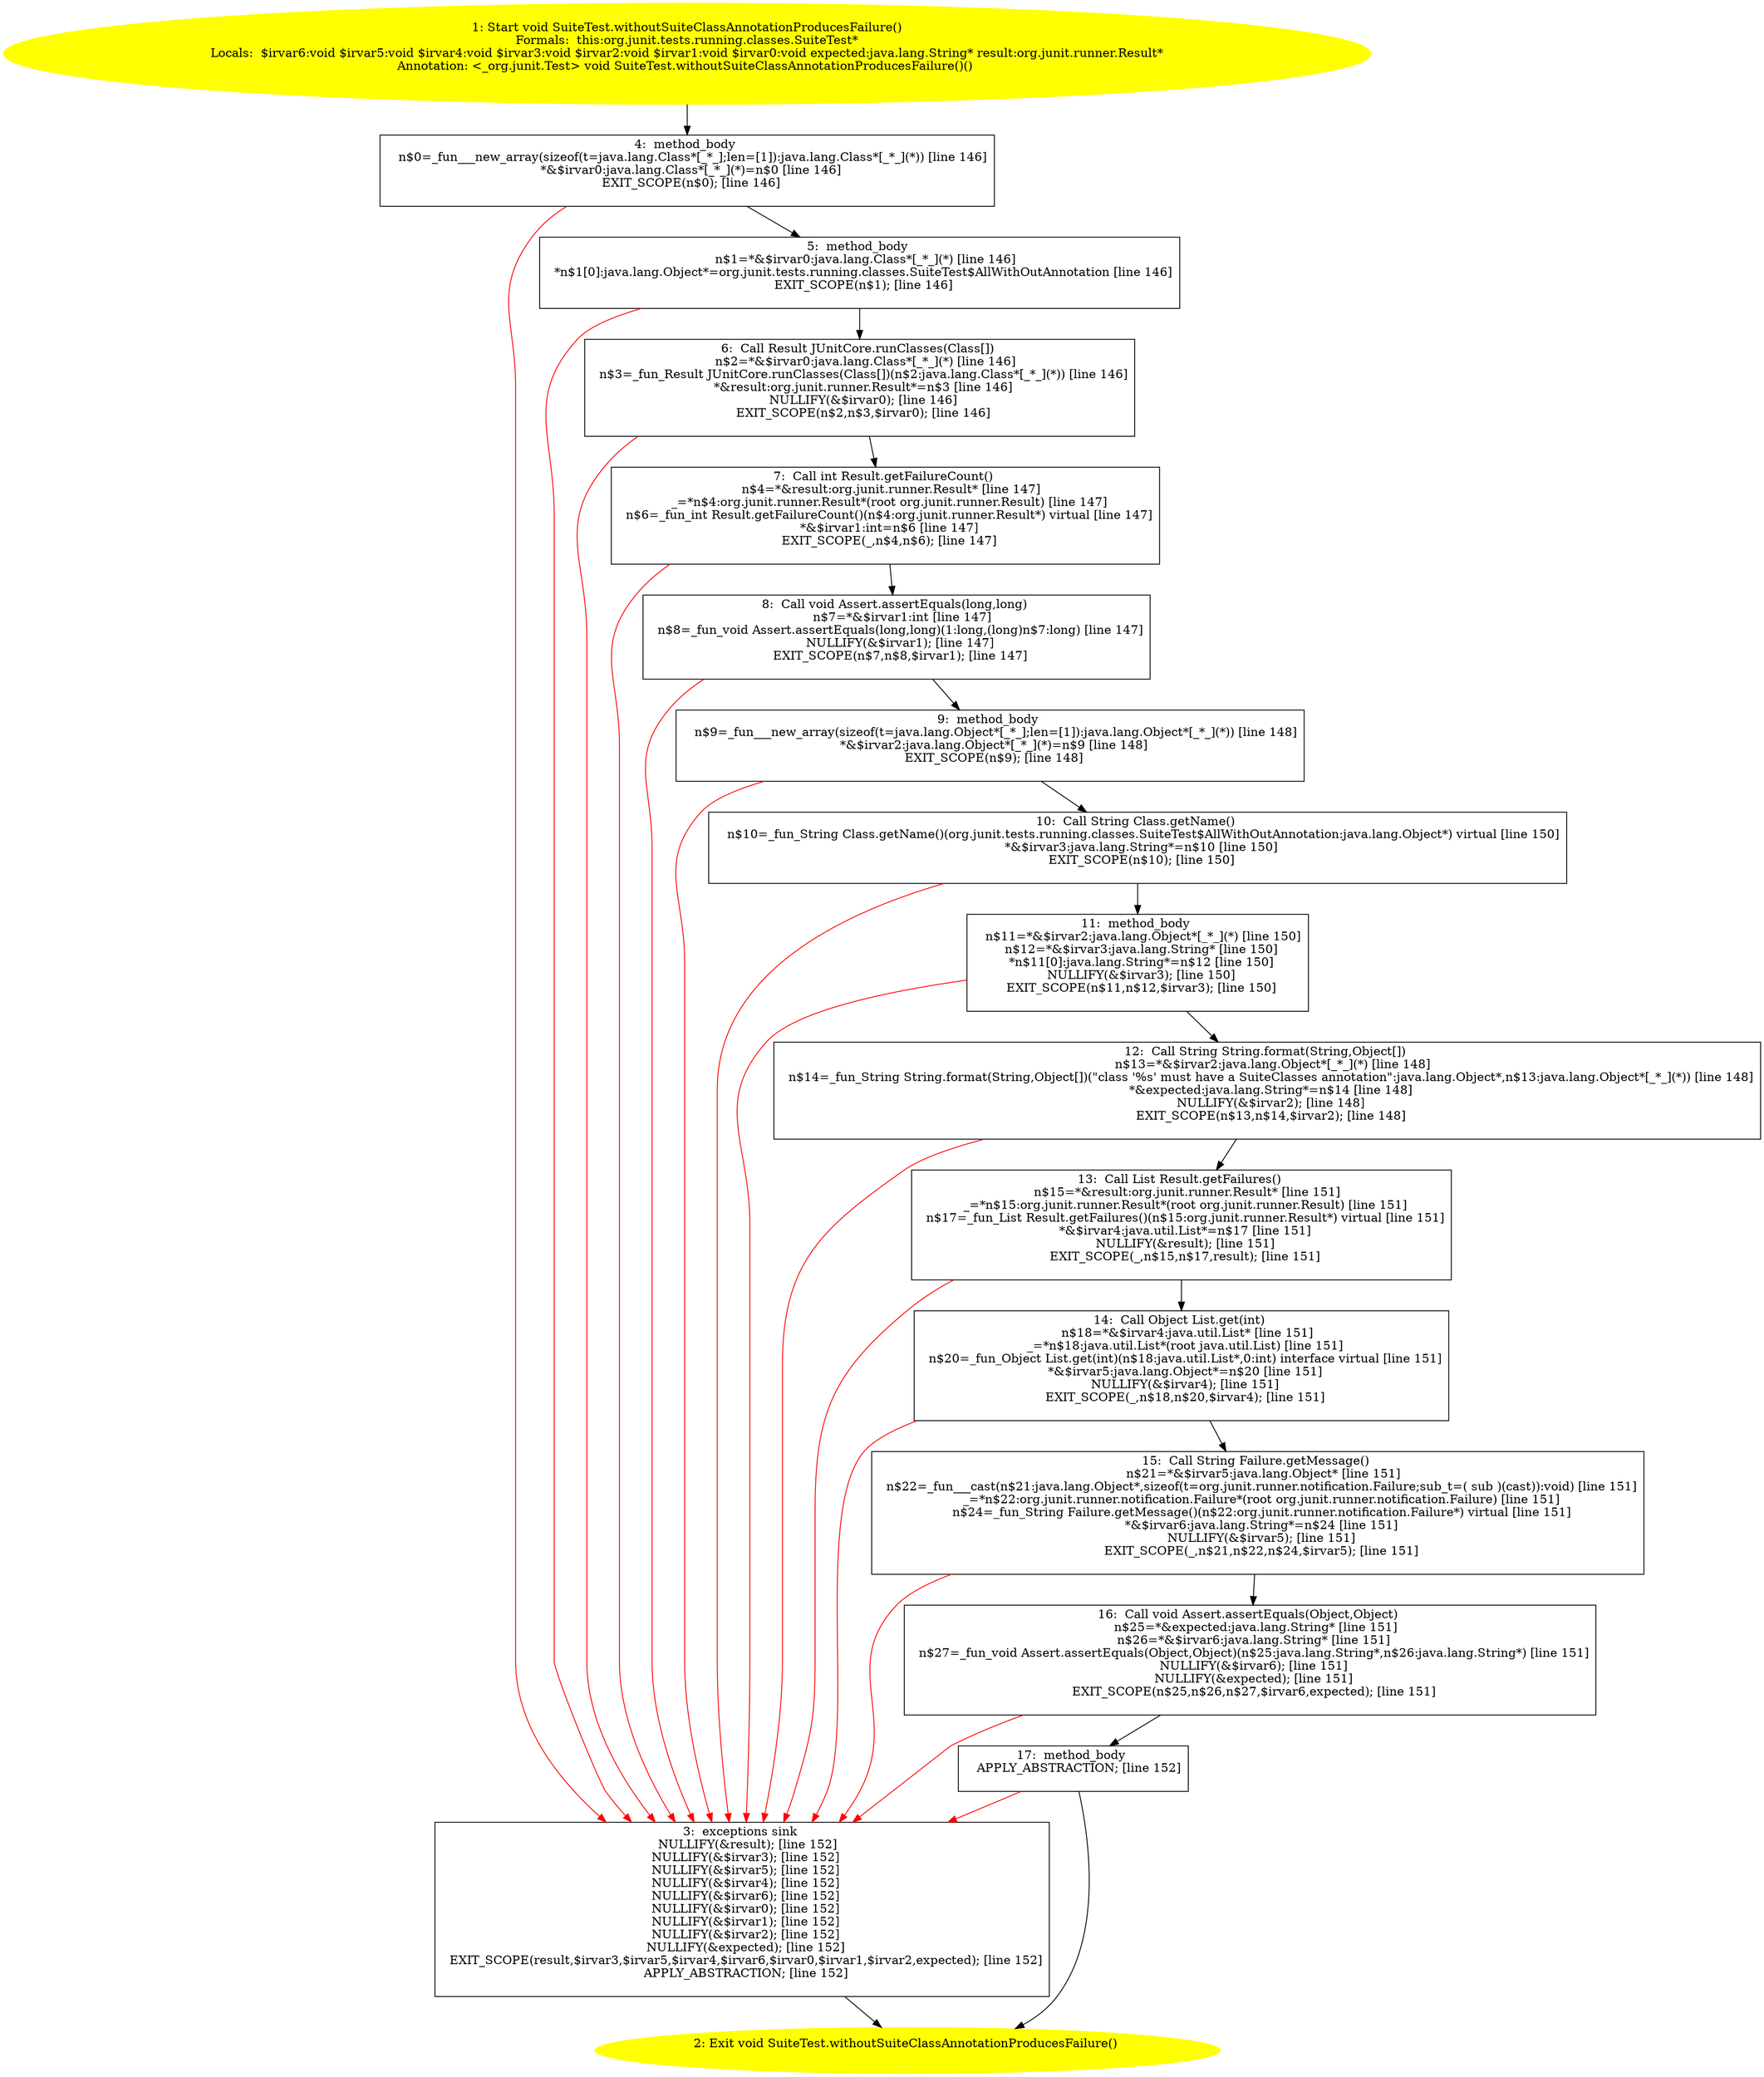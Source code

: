 /* @generated */
digraph cfg {
"org.junit.tests.running.classes.SuiteTest.withoutSuiteClassAnnotationProducesFailure():void.7a54736daf41238cec8df46133fba789_1" [label="1: Start void SuiteTest.withoutSuiteClassAnnotationProducesFailure()\nFormals:  this:org.junit.tests.running.classes.SuiteTest*\nLocals:  $irvar6:void $irvar5:void $irvar4:void $irvar3:void $irvar2:void $irvar1:void $irvar0:void expected:java.lang.String* result:org.junit.runner.Result*\nAnnotation: <_org.junit.Test> void SuiteTest.withoutSuiteClassAnnotationProducesFailure()() \n  " color=yellow style=filled]
	

	 "org.junit.tests.running.classes.SuiteTest.withoutSuiteClassAnnotationProducesFailure():void.7a54736daf41238cec8df46133fba789_1" -> "org.junit.tests.running.classes.SuiteTest.withoutSuiteClassAnnotationProducesFailure():void.7a54736daf41238cec8df46133fba789_4" ;
"org.junit.tests.running.classes.SuiteTest.withoutSuiteClassAnnotationProducesFailure():void.7a54736daf41238cec8df46133fba789_2" [label="2: Exit void SuiteTest.withoutSuiteClassAnnotationProducesFailure() \n  " color=yellow style=filled]
	

"org.junit.tests.running.classes.SuiteTest.withoutSuiteClassAnnotationProducesFailure():void.7a54736daf41238cec8df46133fba789_3" [label="3:  exceptions sink \n   NULLIFY(&result); [line 152]\n  NULLIFY(&$irvar3); [line 152]\n  NULLIFY(&$irvar5); [line 152]\n  NULLIFY(&$irvar4); [line 152]\n  NULLIFY(&$irvar6); [line 152]\n  NULLIFY(&$irvar0); [line 152]\n  NULLIFY(&$irvar1); [line 152]\n  NULLIFY(&$irvar2); [line 152]\n  NULLIFY(&expected); [line 152]\n  EXIT_SCOPE(result,$irvar3,$irvar5,$irvar4,$irvar6,$irvar0,$irvar1,$irvar2,expected); [line 152]\n  APPLY_ABSTRACTION; [line 152]\n " shape="box"]
	

	 "org.junit.tests.running.classes.SuiteTest.withoutSuiteClassAnnotationProducesFailure():void.7a54736daf41238cec8df46133fba789_3" -> "org.junit.tests.running.classes.SuiteTest.withoutSuiteClassAnnotationProducesFailure():void.7a54736daf41238cec8df46133fba789_2" ;
"org.junit.tests.running.classes.SuiteTest.withoutSuiteClassAnnotationProducesFailure():void.7a54736daf41238cec8df46133fba789_4" [label="4:  method_body \n   n$0=_fun___new_array(sizeof(t=java.lang.Class*[_*_];len=[1]):java.lang.Class*[_*_](*)) [line 146]\n  *&$irvar0:java.lang.Class*[_*_](*)=n$0 [line 146]\n  EXIT_SCOPE(n$0); [line 146]\n " shape="box"]
	

	 "org.junit.tests.running.classes.SuiteTest.withoutSuiteClassAnnotationProducesFailure():void.7a54736daf41238cec8df46133fba789_4" -> "org.junit.tests.running.classes.SuiteTest.withoutSuiteClassAnnotationProducesFailure():void.7a54736daf41238cec8df46133fba789_5" ;
	 "org.junit.tests.running.classes.SuiteTest.withoutSuiteClassAnnotationProducesFailure():void.7a54736daf41238cec8df46133fba789_4" -> "org.junit.tests.running.classes.SuiteTest.withoutSuiteClassAnnotationProducesFailure():void.7a54736daf41238cec8df46133fba789_3" [color="red" ];
"org.junit.tests.running.classes.SuiteTest.withoutSuiteClassAnnotationProducesFailure():void.7a54736daf41238cec8df46133fba789_5" [label="5:  method_body \n   n$1=*&$irvar0:java.lang.Class*[_*_](*) [line 146]\n  *n$1[0]:java.lang.Object*=org.junit.tests.running.classes.SuiteTest$AllWithOutAnnotation [line 146]\n  EXIT_SCOPE(n$1); [line 146]\n " shape="box"]
	

	 "org.junit.tests.running.classes.SuiteTest.withoutSuiteClassAnnotationProducesFailure():void.7a54736daf41238cec8df46133fba789_5" -> "org.junit.tests.running.classes.SuiteTest.withoutSuiteClassAnnotationProducesFailure():void.7a54736daf41238cec8df46133fba789_6" ;
	 "org.junit.tests.running.classes.SuiteTest.withoutSuiteClassAnnotationProducesFailure():void.7a54736daf41238cec8df46133fba789_5" -> "org.junit.tests.running.classes.SuiteTest.withoutSuiteClassAnnotationProducesFailure():void.7a54736daf41238cec8df46133fba789_3" [color="red" ];
"org.junit.tests.running.classes.SuiteTest.withoutSuiteClassAnnotationProducesFailure():void.7a54736daf41238cec8df46133fba789_6" [label="6:  Call Result JUnitCore.runClasses(Class[]) \n   n$2=*&$irvar0:java.lang.Class*[_*_](*) [line 146]\n  n$3=_fun_Result JUnitCore.runClasses(Class[])(n$2:java.lang.Class*[_*_](*)) [line 146]\n  *&result:org.junit.runner.Result*=n$3 [line 146]\n  NULLIFY(&$irvar0); [line 146]\n  EXIT_SCOPE(n$2,n$3,$irvar0); [line 146]\n " shape="box"]
	

	 "org.junit.tests.running.classes.SuiteTest.withoutSuiteClassAnnotationProducesFailure():void.7a54736daf41238cec8df46133fba789_6" -> "org.junit.tests.running.classes.SuiteTest.withoutSuiteClassAnnotationProducesFailure():void.7a54736daf41238cec8df46133fba789_7" ;
	 "org.junit.tests.running.classes.SuiteTest.withoutSuiteClassAnnotationProducesFailure():void.7a54736daf41238cec8df46133fba789_6" -> "org.junit.tests.running.classes.SuiteTest.withoutSuiteClassAnnotationProducesFailure():void.7a54736daf41238cec8df46133fba789_3" [color="red" ];
"org.junit.tests.running.classes.SuiteTest.withoutSuiteClassAnnotationProducesFailure():void.7a54736daf41238cec8df46133fba789_7" [label="7:  Call int Result.getFailureCount() \n   n$4=*&result:org.junit.runner.Result* [line 147]\n  _=*n$4:org.junit.runner.Result*(root org.junit.runner.Result) [line 147]\n  n$6=_fun_int Result.getFailureCount()(n$4:org.junit.runner.Result*) virtual [line 147]\n  *&$irvar1:int=n$6 [line 147]\n  EXIT_SCOPE(_,n$4,n$6); [line 147]\n " shape="box"]
	

	 "org.junit.tests.running.classes.SuiteTest.withoutSuiteClassAnnotationProducesFailure():void.7a54736daf41238cec8df46133fba789_7" -> "org.junit.tests.running.classes.SuiteTest.withoutSuiteClassAnnotationProducesFailure():void.7a54736daf41238cec8df46133fba789_8" ;
	 "org.junit.tests.running.classes.SuiteTest.withoutSuiteClassAnnotationProducesFailure():void.7a54736daf41238cec8df46133fba789_7" -> "org.junit.tests.running.classes.SuiteTest.withoutSuiteClassAnnotationProducesFailure():void.7a54736daf41238cec8df46133fba789_3" [color="red" ];
"org.junit.tests.running.classes.SuiteTest.withoutSuiteClassAnnotationProducesFailure():void.7a54736daf41238cec8df46133fba789_8" [label="8:  Call void Assert.assertEquals(long,long) \n   n$7=*&$irvar1:int [line 147]\n  n$8=_fun_void Assert.assertEquals(long,long)(1:long,(long)n$7:long) [line 147]\n  NULLIFY(&$irvar1); [line 147]\n  EXIT_SCOPE(n$7,n$8,$irvar1); [line 147]\n " shape="box"]
	

	 "org.junit.tests.running.classes.SuiteTest.withoutSuiteClassAnnotationProducesFailure():void.7a54736daf41238cec8df46133fba789_8" -> "org.junit.tests.running.classes.SuiteTest.withoutSuiteClassAnnotationProducesFailure():void.7a54736daf41238cec8df46133fba789_9" ;
	 "org.junit.tests.running.classes.SuiteTest.withoutSuiteClassAnnotationProducesFailure():void.7a54736daf41238cec8df46133fba789_8" -> "org.junit.tests.running.classes.SuiteTest.withoutSuiteClassAnnotationProducesFailure():void.7a54736daf41238cec8df46133fba789_3" [color="red" ];
"org.junit.tests.running.classes.SuiteTest.withoutSuiteClassAnnotationProducesFailure():void.7a54736daf41238cec8df46133fba789_9" [label="9:  method_body \n   n$9=_fun___new_array(sizeof(t=java.lang.Object*[_*_];len=[1]):java.lang.Object*[_*_](*)) [line 148]\n  *&$irvar2:java.lang.Object*[_*_](*)=n$9 [line 148]\n  EXIT_SCOPE(n$9); [line 148]\n " shape="box"]
	

	 "org.junit.tests.running.classes.SuiteTest.withoutSuiteClassAnnotationProducesFailure():void.7a54736daf41238cec8df46133fba789_9" -> "org.junit.tests.running.classes.SuiteTest.withoutSuiteClassAnnotationProducesFailure():void.7a54736daf41238cec8df46133fba789_10" ;
	 "org.junit.tests.running.classes.SuiteTest.withoutSuiteClassAnnotationProducesFailure():void.7a54736daf41238cec8df46133fba789_9" -> "org.junit.tests.running.classes.SuiteTest.withoutSuiteClassAnnotationProducesFailure():void.7a54736daf41238cec8df46133fba789_3" [color="red" ];
"org.junit.tests.running.classes.SuiteTest.withoutSuiteClassAnnotationProducesFailure():void.7a54736daf41238cec8df46133fba789_10" [label="10:  Call String Class.getName() \n   n$10=_fun_String Class.getName()(org.junit.tests.running.classes.SuiteTest$AllWithOutAnnotation:java.lang.Object*) virtual [line 150]\n  *&$irvar3:java.lang.String*=n$10 [line 150]\n  EXIT_SCOPE(n$10); [line 150]\n " shape="box"]
	

	 "org.junit.tests.running.classes.SuiteTest.withoutSuiteClassAnnotationProducesFailure():void.7a54736daf41238cec8df46133fba789_10" -> "org.junit.tests.running.classes.SuiteTest.withoutSuiteClassAnnotationProducesFailure():void.7a54736daf41238cec8df46133fba789_11" ;
	 "org.junit.tests.running.classes.SuiteTest.withoutSuiteClassAnnotationProducesFailure():void.7a54736daf41238cec8df46133fba789_10" -> "org.junit.tests.running.classes.SuiteTest.withoutSuiteClassAnnotationProducesFailure():void.7a54736daf41238cec8df46133fba789_3" [color="red" ];
"org.junit.tests.running.classes.SuiteTest.withoutSuiteClassAnnotationProducesFailure():void.7a54736daf41238cec8df46133fba789_11" [label="11:  method_body \n   n$11=*&$irvar2:java.lang.Object*[_*_](*) [line 150]\n  n$12=*&$irvar3:java.lang.String* [line 150]\n  *n$11[0]:java.lang.String*=n$12 [line 150]\n  NULLIFY(&$irvar3); [line 150]\n  EXIT_SCOPE(n$11,n$12,$irvar3); [line 150]\n " shape="box"]
	

	 "org.junit.tests.running.classes.SuiteTest.withoutSuiteClassAnnotationProducesFailure():void.7a54736daf41238cec8df46133fba789_11" -> "org.junit.tests.running.classes.SuiteTest.withoutSuiteClassAnnotationProducesFailure():void.7a54736daf41238cec8df46133fba789_12" ;
	 "org.junit.tests.running.classes.SuiteTest.withoutSuiteClassAnnotationProducesFailure():void.7a54736daf41238cec8df46133fba789_11" -> "org.junit.tests.running.classes.SuiteTest.withoutSuiteClassAnnotationProducesFailure():void.7a54736daf41238cec8df46133fba789_3" [color="red" ];
"org.junit.tests.running.classes.SuiteTest.withoutSuiteClassAnnotationProducesFailure():void.7a54736daf41238cec8df46133fba789_12" [label="12:  Call String String.format(String,Object[]) \n   n$13=*&$irvar2:java.lang.Object*[_*_](*) [line 148]\n  n$14=_fun_String String.format(String,Object[])(\"class '%s' must have a SuiteClasses annotation\":java.lang.Object*,n$13:java.lang.Object*[_*_](*)) [line 148]\n  *&expected:java.lang.String*=n$14 [line 148]\n  NULLIFY(&$irvar2); [line 148]\n  EXIT_SCOPE(n$13,n$14,$irvar2); [line 148]\n " shape="box"]
	

	 "org.junit.tests.running.classes.SuiteTest.withoutSuiteClassAnnotationProducesFailure():void.7a54736daf41238cec8df46133fba789_12" -> "org.junit.tests.running.classes.SuiteTest.withoutSuiteClassAnnotationProducesFailure():void.7a54736daf41238cec8df46133fba789_13" ;
	 "org.junit.tests.running.classes.SuiteTest.withoutSuiteClassAnnotationProducesFailure():void.7a54736daf41238cec8df46133fba789_12" -> "org.junit.tests.running.classes.SuiteTest.withoutSuiteClassAnnotationProducesFailure():void.7a54736daf41238cec8df46133fba789_3" [color="red" ];
"org.junit.tests.running.classes.SuiteTest.withoutSuiteClassAnnotationProducesFailure():void.7a54736daf41238cec8df46133fba789_13" [label="13:  Call List Result.getFailures() \n   n$15=*&result:org.junit.runner.Result* [line 151]\n  _=*n$15:org.junit.runner.Result*(root org.junit.runner.Result) [line 151]\n  n$17=_fun_List Result.getFailures()(n$15:org.junit.runner.Result*) virtual [line 151]\n  *&$irvar4:java.util.List*=n$17 [line 151]\n  NULLIFY(&result); [line 151]\n  EXIT_SCOPE(_,n$15,n$17,result); [line 151]\n " shape="box"]
	

	 "org.junit.tests.running.classes.SuiteTest.withoutSuiteClassAnnotationProducesFailure():void.7a54736daf41238cec8df46133fba789_13" -> "org.junit.tests.running.classes.SuiteTest.withoutSuiteClassAnnotationProducesFailure():void.7a54736daf41238cec8df46133fba789_14" ;
	 "org.junit.tests.running.classes.SuiteTest.withoutSuiteClassAnnotationProducesFailure():void.7a54736daf41238cec8df46133fba789_13" -> "org.junit.tests.running.classes.SuiteTest.withoutSuiteClassAnnotationProducesFailure():void.7a54736daf41238cec8df46133fba789_3" [color="red" ];
"org.junit.tests.running.classes.SuiteTest.withoutSuiteClassAnnotationProducesFailure():void.7a54736daf41238cec8df46133fba789_14" [label="14:  Call Object List.get(int) \n   n$18=*&$irvar4:java.util.List* [line 151]\n  _=*n$18:java.util.List*(root java.util.List) [line 151]\n  n$20=_fun_Object List.get(int)(n$18:java.util.List*,0:int) interface virtual [line 151]\n  *&$irvar5:java.lang.Object*=n$20 [line 151]\n  NULLIFY(&$irvar4); [line 151]\n  EXIT_SCOPE(_,n$18,n$20,$irvar4); [line 151]\n " shape="box"]
	

	 "org.junit.tests.running.classes.SuiteTest.withoutSuiteClassAnnotationProducesFailure():void.7a54736daf41238cec8df46133fba789_14" -> "org.junit.tests.running.classes.SuiteTest.withoutSuiteClassAnnotationProducesFailure():void.7a54736daf41238cec8df46133fba789_15" ;
	 "org.junit.tests.running.classes.SuiteTest.withoutSuiteClassAnnotationProducesFailure():void.7a54736daf41238cec8df46133fba789_14" -> "org.junit.tests.running.classes.SuiteTest.withoutSuiteClassAnnotationProducesFailure():void.7a54736daf41238cec8df46133fba789_3" [color="red" ];
"org.junit.tests.running.classes.SuiteTest.withoutSuiteClassAnnotationProducesFailure():void.7a54736daf41238cec8df46133fba789_15" [label="15:  Call String Failure.getMessage() \n   n$21=*&$irvar5:java.lang.Object* [line 151]\n  n$22=_fun___cast(n$21:java.lang.Object*,sizeof(t=org.junit.runner.notification.Failure;sub_t=( sub )(cast)):void) [line 151]\n  _=*n$22:org.junit.runner.notification.Failure*(root org.junit.runner.notification.Failure) [line 151]\n  n$24=_fun_String Failure.getMessage()(n$22:org.junit.runner.notification.Failure*) virtual [line 151]\n  *&$irvar6:java.lang.String*=n$24 [line 151]\n  NULLIFY(&$irvar5); [line 151]\n  EXIT_SCOPE(_,n$21,n$22,n$24,$irvar5); [line 151]\n " shape="box"]
	

	 "org.junit.tests.running.classes.SuiteTest.withoutSuiteClassAnnotationProducesFailure():void.7a54736daf41238cec8df46133fba789_15" -> "org.junit.tests.running.classes.SuiteTest.withoutSuiteClassAnnotationProducesFailure():void.7a54736daf41238cec8df46133fba789_16" ;
	 "org.junit.tests.running.classes.SuiteTest.withoutSuiteClassAnnotationProducesFailure():void.7a54736daf41238cec8df46133fba789_15" -> "org.junit.tests.running.classes.SuiteTest.withoutSuiteClassAnnotationProducesFailure():void.7a54736daf41238cec8df46133fba789_3" [color="red" ];
"org.junit.tests.running.classes.SuiteTest.withoutSuiteClassAnnotationProducesFailure():void.7a54736daf41238cec8df46133fba789_16" [label="16:  Call void Assert.assertEquals(Object,Object) \n   n$25=*&expected:java.lang.String* [line 151]\n  n$26=*&$irvar6:java.lang.String* [line 151]\n  n$27=_fun_void Assert.assertEquals(Object,Object)(n$25:java.lang.String*,n$26:java.lang.String*) [line 151]\n  NULLIFY(&$irvar6); [line 151]\n  NULLIFY(&expected); [line 151]\n  EXIT_SCOPE(n$25,n$26,n$27,$irvar6,expected); [line 151]\n " shape="box"]
	

	 "org.junit.tests.running.classes.SuiteTest.withoutSuiteClassAnnotationProducesFailure():void.7a54736daf41238cec8df46133fba789_16" -> "org.junit.tests.running.classes.SuiteTest.withoutSuiteClassAnnotationProducesFailure():void.7a54736daf41238cec8df46133fba789_17" ;
	 "org.junit.tests.running.classes.SuiteTest.withoutSuiteClassAnnotationProducesFailure():void.7a54736daf41238cec8df46133fba789_16" -> "org.junit.tests.running.classes.SuiteTest.withoutSuiteClassAnnotationProducesFailure():void.7a54736daf41238cec8df46133fba789_3" [color="red" ];
"org.junit.tests.running.classes.SuiteTest.withoutSuiteClassAnnotationProducesFailure():void.7a54736daf41238cec8df46133fba789_17" [label="17:  method_body \n   APPLY_ABSTRACTION; [line 152]\n " shape="box"]
	

	 "org.junit.tests.running.classes.SuiteTest.withoutSuiteClassAnnotationProducesFailure():void.7a54736daf41238cec8df46133fba789_17" -> "org.junit.tests.running.classes.SuiteTest.withoutSuiteClassAnnotationProducesFailure():void.7a54736daf41238cec8df46133fba789_2" ;
	 "org.junit.tests.running.classes.SuiteTest.withoutSuiteClassAnnotationProducesFailure():void.7a54736daf41238cec8df46133fba789_17" -> "org.junit.tests.running.classes.SuiteTest.withoutSuiteClassAnnotationProducesFailure():void.7a54736daf41238cec8df46133fba789_3" [color="red" ];
}
